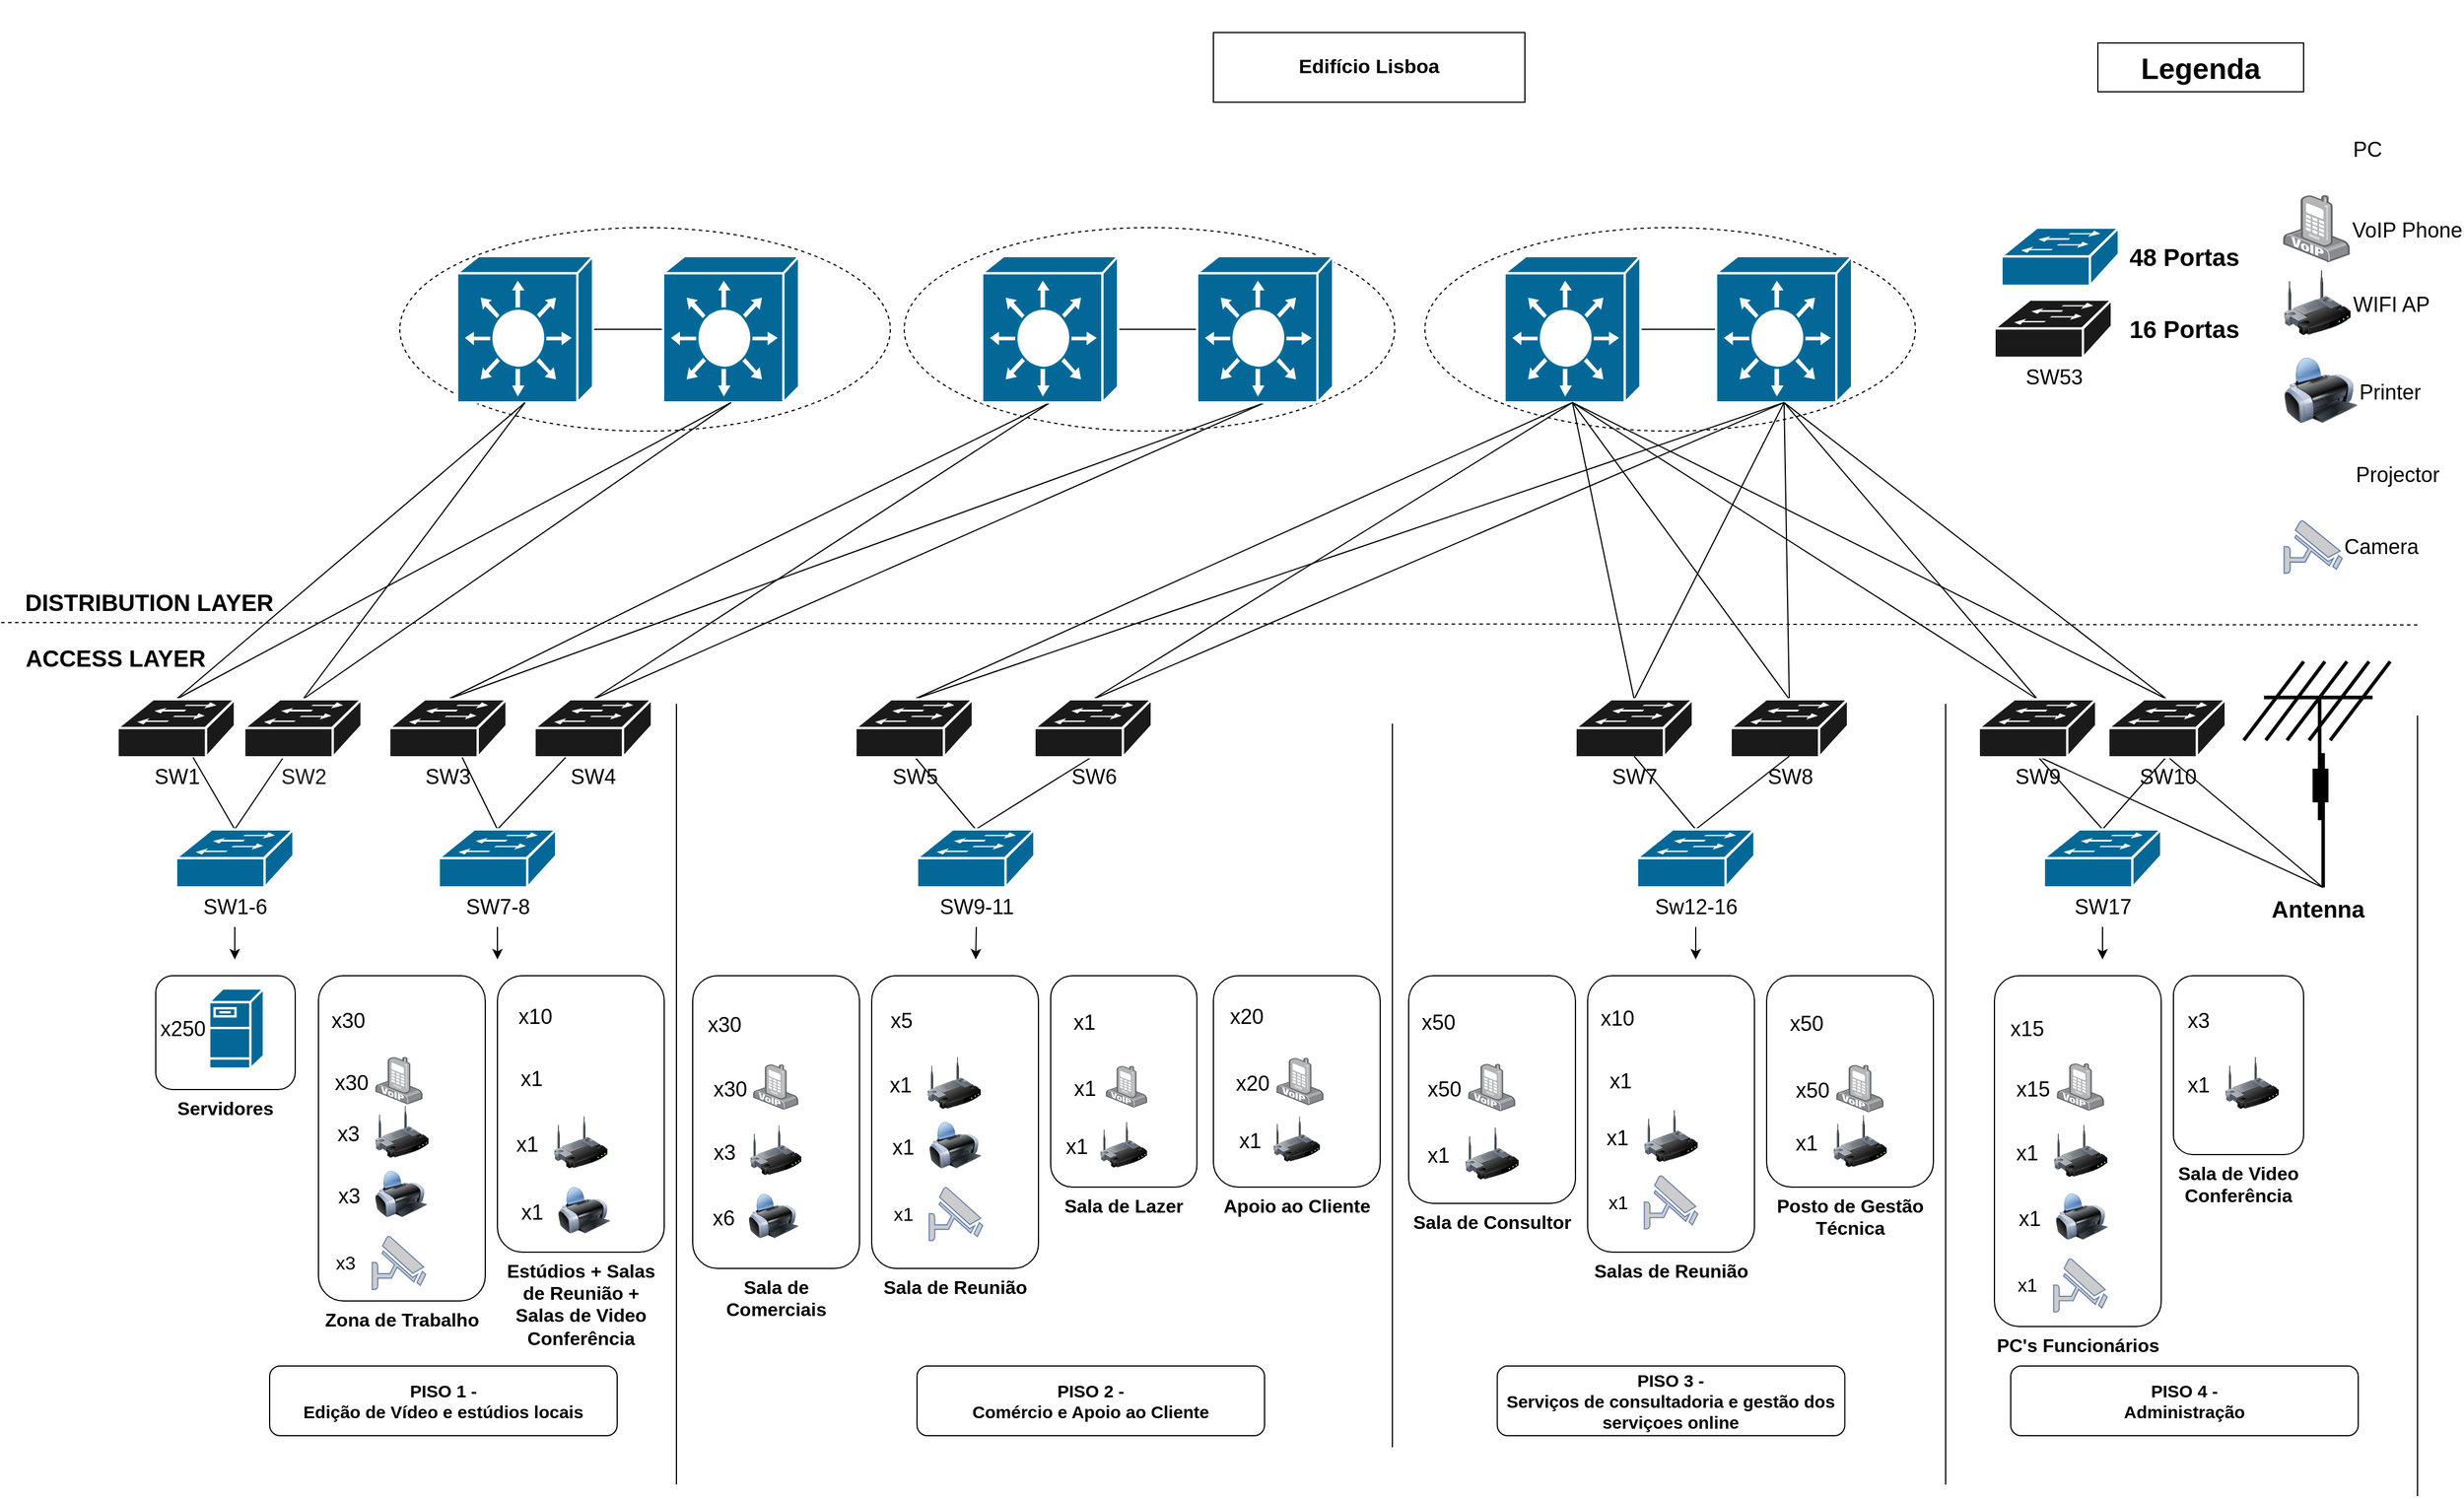 <mxfile version="14.6.11" type="google"><diagram id="-Km4XHYM-ftzpGfABw-P" name="Page-1"><mxGraphModel dx="1970" dy="1335" grid="1" gridSize="14" guides="1" tooltips="1" connect="1" arrows="1" fold="1" page="0" pageScale="1" pageWidth="2000" pageHeight="1700" background="#ffffff" math="0" shadow="0"><root><mxCell id="0"/><mxCell id="1" parent="0"/><mxCell id="YAPGvJP3IORSDn-V-krd-121" value="" style="group" parent="1" vertex="1" connectable="0"><mxGeometry x="1932" y="210" width="422" height="175.13" as="geometry"/></mxCell><mxCell id="YAPGvJP3IORSDn-V-krd-115" value="" style="ellipse;whiteSpace=wrap;html=1;fontSize=18;align=right;fillColor=none;dashed=1;" parent="YAPGvJP3IORSDn-V-krd-121" vertex="1"><mxGeometry width="422" height="175.13" as="geometry"/></mxCell><mxCell id="ACqwC-1-vXM0WIuOxel0-1" style="edgeStyle=orthogonalEdgeStyle;rounded=0;orthogonalLoop=1;jettySize=auto;html=1;entryX=0;entryY=0.5;entryDx=0;entryDy=0;entryPerimeter=0;endArrow=none;endFill=0;" parent="YAPGvJP3IORSDn-V-krd-121" source="YAPGvJP3IORSDn-V-krd-70" target="YAPGvJP3IORSDn-V-krd-71" edge="1"><mxGeometry relative="1" as="geometry"/></mxCell><mxCell id="YAPGvJP3IORSDn-V-krd-70" value="" style="shape=mxgraph.cisco.switches.layer_3_switch;html=1;pointerEvents=1;dashed=0;fillColor=#036897;strokeColor=#ffffff;strokeWidth=2;verticalLabelPosition=bottom;verticalAlign=top;align=center;outlineConnect=0;fontSize=18;" parent="YAPGvJP3IORSDn-V-krd-121" vertex="1"><mxGeometry x="68.42" y="24.56" width="117" height="126" as="geometry"/></mxCell><mxCell id="YAPGvJP3IORSDn-V-krd-71" value="" style="shape=mxgraph.cisco.switches.layer_3_switch;html=1;pointerEvents=1;dashed=0;fillColor=#036897;strokeColor=#ffffff;strokeWidth=2;verticalLabelPosition=bottom;verticalAlign=top;align=center;outlineConnect=0;fontSize=18;" parent="YAPGvJP3IORSDn-V-krd-121" vertex="1"><mxGeometry x="250.5" y="24.56" width="117" height="126" as="geometry"/></mxCell><mxCell id="YAPGvJP3IORSDn-V-krd-120" value="" style="group" parent="1" vertex="1" connectable="0"><mxGeometry x="1036" y="210" width="422" height="175.13" as="geometry"/></mxCell><mxCell id="YAPGvJP3IORSDn-V-krd-113" value="" style="ellipse;whiteSpace=wrap;html=1;fontSize=18;align=right;fillColor=none;dashed=1;" parent="YAPGvJP3IORSDn-V-krd-120" vertex="1"><mxGeometry x="14" width="422" height="175.13" as="geometry"/></mxCell><mxCell id="ACqwC-1-vXM0WIuOxel0-3" style="edgeStyle=orthogonalEdgeStyle;rounded=0;orthogonalLoop=1;jettySize=auto;html=1;entryX=0;entryY=0.5;entryDx=0;entryDy=0;entryPerimeter=0;endArrow=none;endFill=0;" parent="YAPGvJP3IORSDn-V-krd-120" source="YAPGvJP3IORSDn-V-krd-64" target="YAPGvJP3IORSDn-V-krd-72" edge="1"><mxGeometry relative="1" as="geometry"/></mxCell><mxCell id="YAPGvJP3IORSDn-V-krd-64" value="" style="shape=mxgraph.cisco.switches.layer_3_switch;html=1;pointerEvents=1;dashed=0;fillColor=#036897;strokeColor=#ffffff;strokeWidth=2;verticalLabelPosition=bottom;verticalAlign=top;align=center;outlineConnect=0;fontSize=18;" parent="YAPGvJP3IORSDn-V-krd-120" vertex="1"><mxGeometry x="63.25" y="24.56" width="117" height="126" as="geometry"/></mxCell><mxCell id="YAPGvJP3IORSDn-V-krd-72" value="" style="shape=mxgraph.cisco.switches.layer_3_switch;html=1;pointerEvents=1;dashed=0;fillColor=#036897;strokeColor=#ffffff;strokeWidth=2;verticalLabelPosition=bottom;verticalAlign=top;align=center;outlineConnect=0;fontSize=18;" parent="YAPGvJP3IORSDn-V-krd-120" vertex="1"><mxGeometry x="240.5" y="24.56" width="117" height="126" as="geometry"/></mxCell><mxCell id="S1fncP9_cvxyKEixwU3S-4" value="&lt;div&gt;Edifício Lisboa&lt;br&gt;&lt;/div&gt;" style="rounded=0;whiteSpace=wrap;html=1;fontStyle=1;fontSize=17;" parent="1" vertex="1"><mxGeometry x="1750" y="42" width="268" height="60" as="geometry"/></mxCell><mxCell id="-TxobsJIyKnpDctUJ53p-2" value="" style="endArrow=none;html=1;" parent="1" edge="1"><mxGeometry width="50" height="50" relative="1" as="geometry"><mxPoint x="1904" y="1260" as="sourcePoint"/><mxPoint x="1904" y="637" as="targetPoint"/></mxGeometry></mxCell><mxCell id="-TxobsJIyKnpDctUJ53p-4" value="" style="endArrow=none;html=1;" parent="1" edge="1"><mxGeometry width="50" height="50" relative="1" as="geometry"><mxPoint x="2380" y="1292" as="sourcePoint"/><mxPoint x="2380" y="620" as="targetPoint"/></mxGeometry></mxCell><mxCell id="-TxobsJIyKnpDctUJ53p-6" value="" style="endArrow=none;html=1;" parent="1" edge="1"><mxGeometry width="50" height="50" relative="1" as="geometry"><mxPoint x="2786" y="1302" as="sourcePoint"/><mxPoint x="2786" y="630" as="targetPoint"/></mxGeometry></mxCell><mxCell id="YAPGvJP3IORSDn-V-krd-98" style="edgeStyle=none;rounded=0;orthogonalLoop=1;jettySize=auto;html=1;exitX=0.5;exitY=0;exitDx=0;exitDy=0;exitPerimeter=0;entryX=0.5;entryY=1;entryDx=0;entryDy=0;entryPerimeter=0;fontSize=18;startArrow=none;startFill=0;endArrow=none;endFill=0;strokeColor=#000000;" parent="1" source="YAPGvJP3IORSDn-V-krd-1" target="YAPGvJP3IORSDn-V-krd-64" edge="1"><mxGeometry relative="1" as="geometry"/></mxCell><mxCell id="YAPGvJP3IORSDn-V-krd-99" style="edgeStyle=none;rounded=0;orthogonalLoop=1;jettySize=auto;html=1;exitX=0.5;exitY=0;exitDx=0;exitDy=0;exitPerimeter=0;entryX=0.5;entryY=1;entryDx=0;entryDy=0;entryPerimeter=0;fontSize=18;startArrow=none;startFill=0;endArrow=none;endFill=0;strokeColor=#000000;" parent="1" source="YAPGvJP3IORSDn-V-krd-1" target="YAPGvJP3IORSDn-V-krd-72" edge="1"><mxGeometry relative="1" as="geometry"/></mxCell><mxCell id="YAPGvJP3IORSDn-V-krd-89" style="edgeStyle=none;rounded=0;orthogonalLoop=1;jettySize=auto;html=1;exitX=0.5;exitY=0;exitDx=0;exitDy=0;exitPerimeter=0;entryX=0.5;entryY=1;entryDx=0;entryDy=0;entryPerimeter=0;fontSize=18;startArrow=none;startFill=0;endArrow=none;endFill=0;strokeColor=#000000;" parent="1" source="YAPGvJP3IORSDn-V-krd-2" target="YAPGvJP3IORSDn-V-krd-68" edge="1"><mxGeometry relative="1" as="geometry"/></mxCell><mxCell id="YAPGvJP3IORSDn-V-krd-92" style="edgeStyle=none;rounded=0;orthogonalLoop=1;jettySize=auto;html=1;exitX=0.5;exitY=0;exitDx=0;exitDy=0;exitPerimeter=0;entryX=0.5;entryY=1;entryDx=0;entryDy=0;entryPerimeter=0;fontSize=18;startArrow=none;startFill=0;endArrow=none;endFill=0;strokeColor=#000000;" parent="1" source="YAPGvJP3IORSDn-V-krd-2" target="YAPGvJP3IORSDn-V-krd-69" edge="1"><mxGeometry relative="1" as="geometry"/></mxCell><mxCell id="YAPGvJP3IORSDn-V-krd-91" style="edgeStyle=none;rounded=0;orthogonalLoop=1;jettySize=auto;html=1;exitX=0.5;exitY=0;exitDx=0;exitDy=0;exitPerimeter=0;entryX=0.5;entryY=1;entryDx=0;entryDy=0;entryPerimeter=0;fontSize=18;startArrow=none;startFill=0;endArrow=none;endFill=0;strokeColor=#000000;" parent="1" source="YAPGvJP3IORSDn-V-krd-5" target="YAPGvJP3IORSDn-V-krd-68" edge="1"><mxGeometry relative="1" as="geometry"/></mxCell><mxCell id="YAPGvJP3IORSDn-V-krd-93" style="edgeStyle=none;rounded=0;orthogonalLoop=1;jettySize=auto;html=1;exitX=0.5;exitY=0;exitDx=0;exitDy=0;exitPerimeter=0;entryX=0.5;entryY=1;entryDx=0;entryDy=0;entryPerimeter=0;fontSize=18;startArrow=none;startFill=0;endArrow=none;endFill=0;strokeColor=#000000;" parent="1" source="YAPGvJP3IORSDn-V-krd-5" target="YAPGvJP3IORSDn-V-krd-69" edge="1"><mxGeometry relative="1" as="geometry"/></mxCell><mxCell id="YAPGvJP3IORSDn-V-krd-104" style="edgeStyle=none;rounded=0;orthogonalLoop=1;jettySize=auto;html=1;exitX=0.5;exitY=0;exitDx=0;exitDy=0;exitPerimeter=0;entryX=0.5;entryY=1;entryDx=0;entryDy=0;entryPerimeter=0;fontSize=18;startArrow=none;startFill=0;endArrow=none;endFill=0;strokeColor=#000000;" parent="1" source="YAPGvJP3IORSDn-V-krd-33" target="YAPGvJP3IORSDn-V-krd-70" edge="1"><mxGeometry relative="1" as="geometry"/></mxCell><mxCell id="YAPGvJP3IORSDn-V-krd-106" style="edgeStyle=none;rounded=0;orthogonalLoop=1;jettySize=auto;html=1;exitX=0.5;exitY=0;exitDx=0;exitDy=0;exitPerimeter=0;entryX=0.5;entryY=1;entryDx=0;entryDy=0;entryPerimeter=0;fontSize=18;startArrow=none;startFill=0;endArrow=none;endFill=0;strokeColor=#000000;" parent="1" source="YAPGvJP3IORSDn-V-krd-33" target="YAPGvJP3IORSDn-V-krd-71" edge="1"><mxGeometry relative="1" as="geometry"/></mxCell><mxCell id="YAPGvJP3IORSDn-V-krd-105" style="edgeStyle=none;rounded=0;orthogonalLoop=1;jettySize=auto;html=1;exitX=0.5;exitY=0;exitDx=0;exitDy=0;exitPerimeter=0;entryX=0.5;entryY=1;entryDx=0;entryDy=0;entryPerimeter=0;fontSize=18;startArrow=none;startFill=0;endArrow=none;endFill=0;strokeColor=#000000;" parent="1" source="YAPGvJP3IORSDn-V-krd-34" target="YAPGvJP3IORSDn-V-krd-70" edge="1"><mxGeometry relative="1" as="geometry"/></mxCell><mxCell id="YAPGvJP3IORSDn-V-krd-107" style="edgeStyle=none;rounded=0;orthogonalLoop=1;jettySize=auto;html=1;exitX=0.5;exitY=0;exitDx=0;exitDy=0;exitPerimeter=0;entryX=0.5;entryY=1;entryDx=0;entryDy=0;entryPerimeter=0;fontSize=18;startArrow=none;startFill=0;endArrow=none;endFill=0;strokeColor=#000000;" parent="1" source="YAPGvJP3IORSDn-V-krd-34" target="YAPGvJP3IORSDn-V-krd-71" edge="1"><mxGeometry relative="1" as="geometry"/></mxCell><mxCell id="YAPGvJP3IORSDn-V-krd-108" style="edgeStyle=none;rounded=0;orthogonalLoop=1;jettySize=auto;html=1;exitX=0.5;exitY=0;exitDx=0;exitDy=0;exitPerimeter=0;entryX=0.5;entryY=1;entryDx=0;entryDy=0;entryPerimeter=0;fontSize=18;startArrow=none;startFill=0;endArrow=none;endFill=0;strokeColor=#000000;" parent="1" source="YAPGvJP3IORSDn-V-krd-35" target="YAPGvJP3IORSDn-V-krd-70" edge="1"><mxGeometry relative="1" as="geometry"/></mxCell><mxCell id="YAPGvJP3IORSDn-V-krd-109" style="edgeStyle=none;rounded=0;orthogonalLoop=1;jettySize=auto;html=1;exitX=0.5;exitY=0;exitDx=0;exitDy=0;exitPerimeter=0;entryX=0.5;entryY=1;entryDx=0;entryDy=0;entryPerimeter=0;fontSize=18;startArrow=none;startFill=0;endArrow=none;endFill=0;strokeColor=#000000;" parent="1" source="YAPGvJP3IORSDn-V-krd-35" target="YAPGvJP3IORSDn-V-krd-71" edge="1"><mxGeometry relative="1" as="geometry"/></mxCell><mxCell id="YAPGvJP3IORSDn-V-krd-110" style="edgeStyle=none;rounded=0;orthogonalLoop=1;jettySize=auto;html=1;exitX=0.5;exitY=0;exitDx=0;exitDy=0;exitPerimeter=0;entryX=0.5;entryY=1;entryDx=0;entryDy=0;entryPerimeter=0;fontSize=18;startArrow=none;startFill=0;endArrow=none;endFill=0;strokeColor=#000000;" parent="1" source="YAPGvJP3IORSDn-V-krd-43" target="YAPGvJP3IORSDn-V-krd-71" edge="1"><mxGeometry relative="1" as="geometry"/></mxCell><mxCell id="YAPGvJP3IORSDn-V-krd-111" style="edgeStyle=none;rounded=0;orthogonalLoop=1;jettySize=auto;html=1;exitX=0.5;exitY=0;exitDx=0;exitDy=0;exitPerimeter=0;entryX=0.5;entryY=1;entryDx=0;entryDy=0;entryPerimeter=0;fontSize=18;startArrow=none;startFill=0;endArrow=none;endFill=0;strokeColor=#000000;" parent="1" source="YAPGvJP3IORSDn-V-krd-43" target="YAPGvJP3IORSDn-V-krd-70" edge="1"><mxGeometry relative="1" as="geometry"/></mxCell><mxCell id="YAPGvJP3IORSDn-V-krd-102" style="edgeStyle=none;rounded=0;orthogonalLoop=1;jettySize=auto;html=1;exitX=0.5;exitY=0;exitDx=0;exitDy=0;exitPerimeter=0;entryX=0.5;entryY=1;entryDx=0;entryDy=0;entryPerimeter=0;fontSize=18;startArrow=none;startFill=0;endArrow=none;endFill=0;strokeColor=#000000;" parent="1" source="YAPGvJP3IORSDn-V-krd-55" target="YAPGvJP3IORSDn-V-krd-72" edge="1"><mxGeometry relative="1" as="geometry"/></mxCell><mxCell id="YAPGvJP3IORSDn-V-krd-103" style="edgeStyle=none;rounded=0;orthogonalLoop=1;jettySize=auto;html=1;exitX=0.5;exitY=0;exitDx=0;exitDy=0;exitPerimeter=0;entryX=0.5;entryY=1;entryDx=0;entryDy=0;entryPerimeter=0;fontSize=18;startArrow=none;startFill=0;endArrow=none;endFill=0;strokeColor=#000000;" parent="1" source="YAPGvJP3IORSDn-V-krd-55" target="YAPGvJP3IORSDn-V-krd-64" edge="1"><mxGeometry relative="1" as="geometry"/></mxCell><mxCell id="lVAonkPrZOKtE8PaFcsF-4" value="" style="group" parent="1" vertex="1" connectable="0"><mxGeometry x="2646" y="14" width="107" height="521.43" as="geometry"/></mxCell><mxCell id="7zlcX1LTfsjmMbrSqfp_-33" value="VoIP Phone" style="shape=image;imageAspect=0;aspect=fixed;verticalLabelPosition=middle;verticalAlign=middle;fontSize=18;align=left;image=img/lib/allied_telesis/computer_and_terminals/VOIP_IP_phone.svg;labelPosition=right;" parent="lVAonkPrZOKtE8PaFcsF-4" vertex="1"><mxGeometry x="24.38" y="168" width="57.47" height="57.47" as="geometry"/></mxCell><mxCell id="7zlcX1LTfsjmMbrSqfp_-34" value="PC" style="shape=image;imageAspect=0;aspect=fixed;verticalLabelPosition=middle;verticalAlign=middle;fontSize=18;align=left;image=https://cdn4.iconfinder.com/data/icons/gnome-desktop-icons-png/PNG/64/Gnome-Computer-64.png;labelPosition=right;" parent="lVAonkPrZOKtE8PaFcsF-4" vertex="1"><mxGeometry x="24.38" y="98" width="58.25" height="58.25" as="geometry"/></mxCell><mxCell id="7zlcX1LTfsjmMbrSqfp_-35" value="WIFI AP" style="shape=image;imageAspect=0;aspect=fixed;verticalLabelPosition=middle;verticalAlign=middle;fontSize=18;align=left;image=img/lib/clip_art/networking/Wireless_Router_128x128.png;labelPosition=right;" parent="lVAonkPrZOKtE8PaFcsF-4" vertex="1"><mxGeometry x="25.23" y="232.72" width="57.4" height="56" as="geometry"/></mxCell><mxCell id="7zlcX1LTfsjmMbrSqfp_-36" value="Printer" style="shape=image;imageAspect=0;aspect=fixed;verticalLabelPosition=middle;verticalAlign=middle;fontSize=18;align=left;image=img/lib/clip_art/computers/Printer_128x128.png;labelPosition=right;" parent="lVAonkPrZOKtE8PaFcsF-4" vertex="1"><mxGeometry x="25.23" y="308" width="62.72" height="56" as="geometry"/></mxCell><mxCell id="7zlcX1LTfsjmMbrSqfp_-37" value="Camera" style="verticalAlign=middle;verticalLabelPosition=middle;labelPosition=right;align=left;html=1;outlineConnect=0;fillColor=#CCCCCC;strokeColor=#6881B3;gradientColor=none;gradientDirection=north;strokeWidth=2;shape=mxgraph.networks.security_camera;fontSize=18;" parent="lVAonkPrZOKtE8PaFcsF-4" vertex="1"><mxGeometry x="25.23" y="448" width="50" height="45.43" as="geometry"/></mxCell><mxCell id="7zlcX1LTfsjmMbrSqfp_-50" value="Projector" style="shape=image;html=1;verticalAlign=middle;verticalLabelPosition=middle;labelBackgroundColor=#ffffff;imageAspect=0;aspect=fixed;image=https://cdn3.iconfinder.com/data/icons/wpzoom-developer-icon-set/500/40-128.png;labelPosition=right;align=left;fontSize=18;" parent="lVAonkPrZOKtE8PaFcsF-4" vertex="1"><mxGeometry x="22.68" y="378" width="62.51" height="62.51" as="geometry"/></mxCell><mxCell id="SVevi8Ww8s-hjbZDYLlj-2" value="" style="endArrow=none;html=1;" parent="1" edge="1"><mxGeometry width="50" height="50" relative="1" as="geometry"><mxPoint x="1288" y="1292" as="sourcePoint"/><mxPoint x="1288" y="620" as="targetPoint"/></mxGeometry></mxCell><mxCell id="SVevi8Ww8s-hjbZDYLlj-26" value="" style="group" parent="1" vertex="1" connectable="0"><mxGeometry x="1484" y="210" width="422" height="175.13" as="geometry"/></mxCell><mxCell id="YAPGvJP3IORSDn-V-krd-114" value="" style="ellipse;whiteSpace=wrap;html=1;fontSize=18;align=right;fillColor=none;dashed=1;" parent="SVevi8Ww8s-hjbZDYLlj-26" vertex="1"><mxGeometry y="-0.01" width="422" height="175.13" as="geometry"/></mxCell><mxCell id="ACqwC-1-vXM0WIuOxel0-2" style="edgeStyle=orthogonalEdgeStyle;rounded=0;orthogonalLoop=1;jettySize=auto;html=1;endArrow=none;endFill=0;" parent="SVevi8Ww8s-hjbZDYLlj-26" source="YAPGvJP3IORSDn-V-krd-68" target="YAPGvJP3IORSDn-V-krd-69" edge="1"><mxGeometry relative="1" as="geometry"/></mxCell><mxCell id="YAPGvJP3IORSDn-V-krd-68" value="" style="shape=mxgraph.cisco.switches.layer_3_switch;html=1;pointerEvents=1;dashed=0;fillColor=#036897;strokeColor=#ffffff;strokeWidth=2;verticalLabelPosition=bottom;verticalAlign=top;align=center;outlineConnect=0;fontSize=18;" parent="SVevi8Ww8s-hjbZDYLlj-26" vertex="1"><mxGeometry x="67" y="24.56" width="117" height="126" as="geometry"/></mxCell><mxCell id="YAPGvJP3IORSDn-V-krd-69" value="" style="shape=mxgraph.cisco.switches.layer_3_switch;html=1;pointerEvents=1;dashed=0;fillColor=#036897;strokeColor=#ffffff;strokeWidth=2;verticalLabelPosition=bottom;verticalAlign=top;align=center;outlineConnect=0;fontSize=18;" parent="SVevi8Ww8s-hjbZDYLlj-26" vertex="1"><mxGeometry x="252" y="24.56" width="117" height="126" as="geometry"/></mxCell><mxCell id="SVevi8Ww8s-hjbZDYLlj-33" style="edgeStyle=none;rounded=0;orthogonalLoop=1;jettySize=auto;html=1;exitX=0.54;exitY=1;exitDx=0;exitDy=0;exitPerimeter=0;entryX=0.5;entryY=0.98;entryDx=0;entryDy=0;entryPerimeter=0;fontSize=20;endArrow=none;endFill=0;" parent="1" source="SVevi8Ww8s-hjbZDYLlj-27" target="YAPGvJP3IORSDn-V-krd-35" edge="1"><mxGeometry relative="1" as="geometry"/></mxCell><mxCell id="SVevi8Ww8s-hjbZDYLlj-37" style="edgeStyle=none;rounded=0;orthogonalLoop=1;jettySize=auto;html=1;exitX=0.54;exitY=1;exitDx=0;exitDy=0;exitPerimeter=0;entryX=0.5;entryY=0.98;entryDx=0;entryDy=0;entryPerimeter=0;fontSize=20;endArrow=none;endFill=0;" parent="1" source="SVevi8Ww8s-hjbZDYLlj-27" target="YAPGvJP3IORSDn-V-krd-43" edge="1"><mxGeometry relative="1" as="geometry"/></mxCell><mxCell id="SVevi8Ww8s-hjbZDYLlj-27" value="Antenna" style="shape=mxgraph.cisco.wireless.antenna;html=1;pointerEvents=1;dashed=0;fillColor=#036897;strokeColor=#ffffff;strokeWidth=2;verticalLabelPosition=bottom;verticalAlign=top;align=center;outlineConnect=0;fontSize=20;fontStyle=1" parent="1" vertex="1"><mxGeometry x="2636.5" y="583.5" width="126" height="194.5" as="geometry"/></mxCell><mxCell id="SVevi8Ww8s-hjbZDYLlj-28" value="" style="group" parent="1" vertex="1" connectable="0"><mxGeometry x="714" y="518" width="2072" height="76" as="geometry"/></mxCell><mxCell id="S1fncP9_cvxyKEixwU3S-52" value="" style="endArrow=none;dashed=1;html=1;fontSize=19;exitX=-0.036;exitY=1.143;exitDx=0;exitDy=0;exitPerimeter=0;" parent="SVevi8Ww8s-hjbZDYLlj-28" source="YAPGvJP3IORSDn-V-krd-32" edge="1"><mxGeometry width="50" height="50" relative="1" as="geometry"><mxPoint x="26.096" y="30" as="sourcePoint"/><mxPoint x="2072" y="34" as="targetPoint"/></mxGeometry></mxCell><mxCell id="S1fncP9_cvxyKEixwU3S-53" value="ACCESS LAYER" style="text;html=1;align=center;verticalAlign=middle;resizable=0;points=[];autosize=1;fontSize=20;fontStyle=1" parent="SVevi8Ww8s-hjbZDYLlj-28" vertex="1"><mxGeometry y="48" width="182" height="28" as="geometry"/></mxCell><mxCell id="YAPGvJP3IORSDn-V-krd-32" value="DISTRIBUTION LAYER" style="text;html=1;align=center;verticalAlign=middle;resizable=0;points=[];autosize=1;fontSize=20;fontStyle=1" parent="SVevi8Ww8s-hjbZDYLlj-28" vertex="1"><mxGeometry x="1.491" width="238" height="28" as="geometry"/></mxCell><mxCell id="F4AGKq4kyhj-leZ8rDSt-1" style="rounded=0;orthogonalLoop=1;jettySize=auto;html=1;exitX=0.5;exitY=0;exitDx=0;exitDy=0;exitPerimeter=0;entryX=0.5;entryY=1;entryDx=0;entryDy=0;entryPerimeter=0;endArrow=none;endFill=0;" parent="1" source="YAPGvJP3IORSDn-V-krd-17" target="YAPGvJP3IORSDn-V-krd-71" edge="1"><mxGeometry relative="1" as="geometry"/></mxCell><mxCell id="F4AGKq4kyhj-leZ8rDSt-2" style="edgeStyle=none;rounded=0;orthogonalLoop=1;jettySize=auto;html=1;exitX=0.5;exitY=0;exitDx=0;exitDy=0;exitPerimeter=0;entryX=0.5;entryY=1;entryDx=0;entryDy=0;entryPerimeter=0;endArrow=none;endFill=0;" parent="1" source="YAPGvJP3IORSDn-V-krd-17" target="YAPGvJP3IORSDn-V-krd-70" edge="1"><mxGeometry relative="1" as="geometry"/></mxCell><mxCell id="F4AGKq4kyhj-leZ8rDSt-3" style="edgeStyle=none;rounded=0;orthogonalLoop=1;jettySize=auto;html=1;exitX=0.5;exitY=0;exitDx=0;exitDy=0;exitPerimeter=0;entryX=0.5;entryY=1;entryDx=0;entryDy=0;entryPerimeter=0;endArrow=none;endFill=0;" parent="1" source="YAPGvJP3IORSDn-V-krd-16" target="YAPGvJP3IORSDn-V-krd-71" edge="1"><mxGeometry relative="1" as="geometry"/></mxCell><mxCell id="F4AGKq4kyhj-leZ8rDSt-4" style="edgeStyle=none;rounded=0;orthogonalLoop=1;jettySize=auto;html=1;exitX=0.5;exitY=0;exitDx=0;exitDy=0;exitPerimeter=0;entryX=0.5;entryY=1;entryDx=0;entryDy=0;entryPerimeter=0;endArrow=none;endFill=0;" parent="1" source="YAPGvJP3IORSDn-V-krd-16" target="YAPGvJP3IORSDn-V-krd-70" edge="1"><mxGeometry relative="1" as="geometry"/></mxCell><mxCell id="-TxobsJIyKnpDctUJ53p-3" value="&lt;div style=&quot;font-size: 15px&quot;&gt;&lt;b&gt;&lt;font style=&quot;font-size: 15px&quot;&gt;PISO 2 -&lt;/font&gt;&lt;/b&gt;&lt;/div&gt;&lt;div style=&quot;font-size: 15px&quot;&gt;&lt;b&gt;&lt;font style=&quot;font-size: 15px&quot;&gt;Comércio e Apoio ao Cliente&lt;br&gt;&lt;/font&gt;&lt;/b&gt;&lt;/div&gt;" style="rounded=1;whiteSpace=wrap;html=1;" parent="1" vertex="1"><mxGeometry x="1495" y="1190" width="299" height="60" as="geometry"/></mxCell><mxCell id="rky5XDhyznVq7nAIdKAL-30" style="edgeStyle=none;rounded=0;orthogonalLoop=1;jettySize=auto;html=1;entryX=0.5;entryY=0.98;entryDx=0;entryDy=0;entryPerimeter=0;fontSize=21;endArrow=none;endFill=0;exitX=0.5;exitY=0;exitDx=0;exitDy=0;exitPerimeter=0;" parent="1" source="7zlcX1LTfsjmMbrSqfp_-66" target="YAPGvJP3IORSDn-V-krd-16" edge="1"><mxGeometry relative="1" as="geometry"/></mxCell><mxCell id="rky5XDhyznVq7nAIdKAL-31" style="edgeStyle=none;rounded=0;orthogonalLoop=1;jettySize=auto;html=1;exitX=0.5;exitY=0;exitDx=0;exitDy=0;exitPerimeter=0;entryX=0.5;entryY=0.98;entryDx=0;entryDy=0;entryPerimeter=0;fontSize=21;endArrow=none;endFill=0;" parent="1" source="7zlcX1LTfsjmMbrSqfp_-66" target="YAPGvJP3IORSDn-V-krd-17" edge="1"><mxGeometry relative="1" as="geometry"/></mxCell><mxCell id="rky5XDhyznVq7nAIdKAL-64" style="edgeStyle=none;rounded=0;orthogonalLoop=1;jettySize=auto;html=1;fontSize=16;fontColor=#000000;endArrow=classic;endFill=1;" parent="1" edge="1"><mxGeometry relative="1" as="geometry"><mxPoint x="1545.5" y="840" as="targetPoint"/><mxPoint x="1546" y="812" as="sourcePoint"/></mxGeometry></mxCell><mxCell id="7zlcX1LTfsjmMbrSqfp_-66" value="SW9-11" style="shape=mxgraph.cisco.switches.workgroup_switch;html=1;pointerEvents=1;dashed=0;fillColor=#036897;strokeColor=#ffffff;strokeWidth=2;verticalLabelPosition=bottom;verticalAlign=top;align=center;outlineConnect=0;fontSize=18;" parent="1" vertex="1"><mxGeometry x="1495" y="728" width="101" height="50" as="geometry"/></mxCell><mxCell id="YAPGvJP3IORSDn-V-krd-16" value="SW5" style="shape=mxgraph.cisco.switches.workgroup_switch;html=1;pointerEvents=1;dashed=0;strokeColor=#ffffff;strokeWidth=2;verticalLabelPosition=bottom;verticalAlign=top;align=center;outlineConnect=0;fontSize=18;fillColor=#1A1A1A;" parent="1" vertex="1"><mxGeometry x="1442" y="616" width="101" height="50" as="geometry"/></mxCell><mxCell id="YAPGvJP3IORSDn-V-krd-17" value="SW6" style="shape=mxgraph.cisco.switches.workgroup_switch;html=1;pointerEvents=1;dashed=0;strokeColor=#ffffff;strokeWidth=2;verticalLabelPosition=bottom;verticalAlign=top;align=center;outlineConnect=0;fontSize=18;fillColor=#1A1A1A;" parent="1" vertex="1"><mxGeometry x="1596" y="616" width="101" height="50" as="geometry"/></mxCell><mxCell id="rky5XDhyznVq7nAIdKAL-25" value="" style="group" parent="1" vertex="1" connectable="0"><mxGeometry x="1302" y="854" width="143.5" height="252" as="geometry"/></mxCell><mxCell id="7zlcX1LTfsjmMbrSqfp_-65" value="Sala de Comerciais" style="rounded=1;whiteSpace=wrap;html=1;labelPosition=center;verticalLabelPosition=bottom;align=center;verticalAlign=top;fontStyle=1;fontSize=16;" parent="rky5XDhyznVq7nAIdKAL-25" vertex="1"><mxGeometry width="143.5" height="252" as="geometry"/></mxCell><mxCell id="7zlcX1LTfsjmMbrSqfp_-140" value="x30" style="shape=image;imageAspect=0;aspect=fixed;verticalLabelPosition=middle;verticalAlign=middle;fontSize=18;align=center;image=https://cdn4.iconfinder.com/data/icons/gnome-desktop-icons-png/PNG/64/Gnome-Computer-64.png;labelPosition=left;" parent="rky5XDhyznVq7nAIdKAL-25" vertex="1"><mxGeometry x="49.5" y="18.637" width="44.076" height="44.076" as="geometry"/></mxCell><mxCell id="7zlcX1LTfsjmMbrSqfp_-141" value="x30" style="shape=image;imageAspect=0;aspect=fixed;verticalLabelPosition=middle;verticalAlign=middle;fontSize=18;align=center;image=img/lib/allied_telesis/computer_and_terminals/VOIP_IP_phone.svg;labelPosition=left;" parent="rky5XDhyznVq7nAIdKAL-25" vertex="1"><mxGeometry x="51.92" y="76.28" width="38.969" height="38.969" as="geometry"/></mxCell><mxCell id="7zlcX1LTfsjmMbrSqfp_-142" value="x3" style="shape=image;imageAspect=0;aspect=fixed;verticalLabelPosition=middle;verticalAlign=middle;fontSize=18;align=center;image=img/lib/clip_art/networking/Wireless_Router_128x128.png;labelPosition=left;" parent="rky5XDhyznVq7nAIdKAL-25" vertex="1"><mxGeometry x="49.5" y="128.827" width="44.076" height="43.003" as="geometry"/></mxCell><mxCell id="7zlcX1LTfsjmMbrSqfp_-143" value="x6" style="shape=image;imageAspect=0;aspect=fixed;verticalLabelPosition=middle;verticalAlign=middle;fontSize=18;align=center;image=img/lib/clip_art/computers/Printer_128x128.png;labelPosition=left;" parent="rky5XDhyznVq7nAIdKAL-25" vertex="1"><mxGeometry x="48.09" y="187.802" width="42.639" height="38.068" as="geometry"/></mxCell><mxCell id="rky5XDhyznVq7nAIdKAL-26" value="" style="group" parent="1" vertex="1" connectable="0"><mxGeometry x="1456" y="854" width="143.5" height="280" as="geometry"/></mxCell><mxCell id="7zlcX1LTfsjmMbrSqfp_-145" value="Sala de Reunião" style="rounded=1;whiteSpace=wrap;html=1;fontSize=16;fontStyle=1;labelPosition=center;verticalLabelPosition=bottom;align=center;verticalAlign=top;" parent="rky5XDhyznVq7nAIdKAL-26" vertex="1"><mxGeometry width="143.5" height="252" as="geometry"/></mxCell><mxCell id="7zlcX1LTfsjmMbrSqfp_-149" value="x5" style="shape=image;imageAspect=0;aspect=fixed;verticalLabelPosition=middle;verticalAlign=middle;fontSize=18;align=center;image=https://cdn4.iconfinder.com/data/icons/gnome-desktop-icons-png/PNG/64/Gnome-Computer-64.png;labelPosition=left;" parent="rky5XDhyznVq7nAIdKAL-26" vertex="1"><mxGeometry x="48.75" y="14" width="46" height="46" as="geometry"/></mxCell><mxCell id="7zlcX1LTfsjmMbrSqfp_-151" value="x1" style="shape=image;imageAspect=0;aspect=fixed;verticalLabelPosition=middle;verticalAlign=middle;fontSize=18;align=center;image=img/lib/clip_art/networking/Wireless_Router_128x128.png;labelPosition=left;" parent="rky5XDhyznVq7nAIdKAL-26" vertex="1"><mxGeometry x="48" y="70.0" width="46" height="44.88" as="geometry"/></mxCell><mxCell id="7zlcX1LTfsjmMbrSqfp_-152" value="x1" style="shape=image;imageAspect=0;aspect=fixed;verticalLabelPosition=middle;verticalAlign=middle;fontSize=18;align=center;image=img/lib/clip_art/computers/Printer_128x128.png;labelPosition=left;" parent="rky5XDhyznVq7nAIdKAL-26" vertex="1"><mxGeometry x="49.5" y="126.0" width="44.5" height="39.73" as="geometry"/></mxCell><mxCell id="YAPGvJP3IORSDn-V-krd-116" value="x1" style="verticalAlign=middle;verticalLabelPosition=middle;labelPosition=left;align=center;html=1;outlineConnect=0;fillColor=#CCCCCC;strokeColor=#6881B3;gradientColor=none;gradientDirection=north;strokeWidth=2;shape=mxgraph.networks.security_camera;fontSize=16;fontStyle=0" parent="rky5XDhyznVq7nAIdKAL-26" vertex="1"><mxGeometry x="49.5" y="182" width="46" height="46" as="geometry"/></mxCell><mxCell id="-TxobsJIyKnpDctUJ53p-5" value="&lt;div style=&quot;font-size: 15px&quot;&gt;&lt;b&gt;&lt;font style=&quot;font-size: 15px&quot;&gt;PISO 3 -&lt;/font&gt;&lt;/b&gt;&lt;/div&gt;&lt;div style=&quot;font-size: 15px&quot;&gt;&lt;b&gt;&lt;font style=&quot;font-size: 15px&quot;&gt;Serviços de consultadoria e gestão dos serviçoes online&lt;br&gt;&lt;/font&gt;&lt;/b&gt;&lt;/div&gt;" style="rounded=1;whiteSpace=wrap;html=1;" parent="1" vertex="1"><mxGeometry x="1994.25" y="1190" width="299" height="60" as="geometry"/></mxCell><mxCell id="YAPGvJP3IORSDn-V-krd-33" value="SW7" style="shape=mxgraph.cisco.switches.workgroup_switch;html=1;pointerEvents=1;dashed=0;strokeColor=#ffffff;strokeWidth=2;verticalLabelPosition=bottom;verticalAlign=top;align=center;outlineConnect=0;fontSize=18;fillColor=#1A1A1A;" parent="1" vertex="1"><mxGeometry x="2061.5" y="616" width="101" height="50" as="geometry"/></mxCell><mxCell id="YAPGvJP3IORSDn-V-krd-34" value="SW8" style="shape=mxgraph.cisco.switches.workgroup_switch;html=1;pointerEvents=1;dashed=0;strokeColor=#ffffff;strokeWidth=2;verticalLabelPosition=bottom;verticalAlign=top;align=center;outlineConnect=0;fontSize=18;fillColor=#1A1A1A;" parent="1" vertex="1"><mxGeometry x="2195" y="616" width="101" height="50" as="geometry"/></mxCell><mxCell id="rky5XDhyznVq7nAIdKAL-33" style="edgeStyle=none;rounded=0;orthogonalLoop=1;jettySize=auto;html=1;exitX=0.5;exitY=0;exitDx=0;exitDy=0;exitPerimeter=0;entryX=0.5;entryY=0.98;entryDx=0;entryDy=0;entryPerimeter=0;fontSize=21;endArrow=none;endFill=0;" parent="1" source="rky5XDhyznVq7nAIdKAL-32" target="YAPGvJP3IORSDn-V-krd-33" edge="1"><mxGeometry relative="1" as="geometry"/></mxCell><mxCell id="rky5XDhyznVq7nAIdKAL-34" style="edgeStyle=none;rounded=0;orthogonalLoop=1;jettySize=auto;html=1;exitX=0.5;exitY=0;exitDx=0;exitDy=0;exitPerimeter=0;entryX=0.5;entryY=0.98;entryDx=0;entryDy=0;entryPerimeter=0;fontSize=21;endArrow=none;endFill=0;" parent="1" source="rky5XDhyznVq7nAIdKAL-32" target="YAPGvJP3IORSDn-V-krd-34" edge="1"><mxGeometry relative="1" as="geometry"/></mxCell><mxCell id="rky5XDhyznVq7nAIdKAL-72" style="edgeStyle=none;rounded=0;orthogonalLoop=1;jettySize=auto;html=1;fontSize=16;fontColor=#1A1A1A;endArrow=classic;endFill=1;" parent="1" edge="1"><mxGeometry relative="1" as="geometry"><mxPoint x="2165" y="840" as="targetPoint"/><mxPoint x="2165" y="812" as="sourcePoint"/></mxGeometry></mxCell><mxCell id="rky5XDhyznVq7nAIdKAL-32" value="Sw12-16" style="shape=mxgraph.cisco.switches.workgroup_switch;html=1;pointerEvents=1;dashed=0;fillColor=#036897;strokeColor=#ffffff;strokeWidth=2;verticalLabelPosition=bottom;verticalAlign=top;align=center;outlineConnect=0;fontSize=18;" parent="1" vertex="1"><mxGeometry x="2114.5" y="728" width="101" height="50" as="geometry"/></mxCell><mxCell id="rky5XDhyznVq7nAIdKAL-36" value="" style="group" parent="1" vertex="1" connectable="0"><mxGeometry x="1918" y="854" width="143.5" height="196" as="geometry"/></mxCell><mxCell id="7zlcX1LTfsjmMbrSqfp_-99" value="Sala de Consultor" style="rounded=1;whiteSpace=wrap;html=1;fontStyle=1;fontSize=16;labelPosition=center;verticalLabelPosition=bottom;align=center;verticalAlign=top;" parent="rky5XDhyznVq7nAIdKAL-36" vertex="1"><mxGeometry width="143.5" height="196" as="geometry"/></mxCell><mxCell id="7zlcX1LTfsjmMbrSqfp_-102" value="x50" style="shape=image;imageAspect=0;aspect=fixed;verticalLabelPosition=middle;verticalAlign=middle;fontSize=18;align=center;image=https://cdn4.iconfinder.com/data/icons/gnome-desktop-icons-png/PNG/64/Gnome-Computer-64.png;labelPosition=left;" parent="rky5XDhyznVq7nAIdKAL-36" vertex="1"><mxGeometry x="48.75" y="15.72" width="46" height="46" as="geometry"/></mxCell><mxCell id="7zlcX1LTfsjmMbrSqfp_-103" value="x50" style="shape=image;imageAspect=0;aspect=fixed;verticalLabelPosition=middle;verticalAlign=middle;fontSize=18;align=center;image=img/lib/allied_telesis/computer_and_terminals/VOIP_IP_phone.svg;labelPosition=left;" parent="rky5XDhyznVq7nAIdKAL-36" vertex="1"><mxGeometry x="51.17" y="75.88" width="40.67" height="40.67" as="geometry"/></mxCell><mxCell id="7zlcX1LTfsjmMbrSqfp_-104" value="x1" style="shape=image;imageAspect=0;aspect=fixed;verticalLabelPosition=middle;verticalAlign=middle;fontSize=18;align=center;image=img/lib/clip_art/networking/Wireless_Router_128x128.png;labelPosition=left;" parent="rky5XDhyznVq7nAIdKAL-36" vertex="1"><mxGeometry x="48.75" y="130.72" width="46" height="44.88" as="geometry"/></mxCell><mxCell id="rky5XDhyznVq7nAIdKAL-38" value="" style="group" parent="1" vertex="1" connectable="0"><mxGeometry x="2072" y="854" width="143.5" height="238" as="geometry"/></mxCell><mxCell id="7zlcX1LTfsjmMbrSqfp_-107" value="Salas de Reunião" style="rounded=1;whiteSpace=wrap;html=1;fontStyle=1;fontSize=16;labelPosition=center;verticalLabelPosition=bottom;align=center;verticalAlign=top;" parent="rky5XDhyznVq7nAIdKAL-38" vertex="1"><mxGeometry width="143.5" height="238" as="geometry"/></mxCell><mxCell id="7zlcX1LTfsjmMbrSqfp_-158" value="&lt;div style=&quot;font-size: 18px;&quot;&gt;x1&lt;/div&gt;" style="shape=image;html=1;verticalAlign=middle;verticalLabelPosition=middle;labelBackgroundColor=#ffffff;imageAspect=0;aspect=fixed;image=https://cdn3.iconfinder.com/data/icons/wpzoom-developer-icon-set/500/40-128.png;labelPosition=left;align=right;fontSize=18;" parent="rky5XDhyznVq7nAIdKAL-38" vertex="1"><mxGeometry x="39.19" y="57.94" width="65.12" height="65.12" as="geometry"/></mxCell><mxCell id="7zlcX1LTfsjmMbrSqfp_-159" value="x10" style="shape=image;imageAspect=0;aspect=fixed;verticalLabelPosition=middle;verticalAlign=middle;fontSize=18;align=center;image=https://cdn4.iconfinder.com/data/icons/gnome-desktop-icons-png/PNG/64/Gnome-Computer-64.png;labelPosition=left;" parent="rky5XDhyznVq7nAIdKAL-38" vertex="1"><mxGeometry x="48.75" y="12.05" width="46" height="46" as="geometry"/></mxCell><mxCell id="7zlcX1LTfsjmMbrSqfp_-161" value="x1" style="shape=image;imageAspect=0;aspect=fixed;verticalLabelPosition=middle;verticalAlign=middle;fontSize=18;align=center;image=img/lib/clip_art/networking/Wireless_Router_128x128.png;labelPosition=left;" parent="rky5XDhyznVq7nAIdKAL-38" vertex="1"><mxGeometry x="48.75" y="115.62" width="46" height="44.88" as="geometry"/></mxCell><mxCell id="YAPGvJP3IORSDn-V-krd-117" value="x1" style="verticalAlign=middle;verticalLabelPosition=middle;labelPosition=left;align=center;html=1;outlineConnect=0;fillColor=#CCCCCC;strokeColor=#6881B3;gradientColor=none;gradientDirection=north;strokeWidth=2;shape=mxgraph.networks.security_camera;fontSize=16;fontStyle=0" parent="rky5XDhyznVq7nAIdKAL-38" vertex="1"><mxGeometry x="48.75" y="171.93" width="46" height="46" as="geometry"/></mxCell><mxCell id="rky5XDhyznVq7nAIdKAL-39" value="" style="group" parent="1" vertex="1" connectable="0"><mxGeometry x="2226" y="854" width="143.5" height="182" as="geometry"/></mxCell><mxCell id="7zlcX1LTfsjmMbrSqfp_-115" value="Posto de Gestão Técnica" style="rounded=1;whiteSpace=wrap;html=1;fontStyle=1;fontSize=16;labelPosition=center;verticalLabelPosition=bottom;align=center;verticalAlign=top;" parent="rky5XDhyznVq7nAIdKAL-39" vertex="1"><mxGeometry width="143.5" height="182" as="geometry"/></mxCell><mxCell id="7zlcX1LTfsjmMbrSqfp_-118" value="x50" style="shape=image;imageAspect=0;aspect=fixed;verticalLabelPosition=middle;verticalAlign=middle;fontSize=18;align=center;image=https://cdn4.iconfinder.com/data/icons/gnome-desktop-icons-png/PNG/64/Gnome-Computer-64.png;labelPosition=left;" parent="rky5XDhyznVq7nAIdKAL-39" vertex="1"><mxGeometry x="57.5" y="16.55" width="46" height="46" as="geometry"/></mxCell><mxCell id="7zlcX1LTfsjmMbrSqfp_-119" value="x50" style="shape=image;imageAspect=0;aspect=fixed;verticalLabelPosition=middle;verticalAlign=middle;fontSize=18;align=center;image=img/lib/allied_telesis/computer_and_terminals/VOIP_IP_phone.svg;labelPosition=left;" parent="rky5XDhyznVq7nAIdKAL-39" vertex="1"><mxGeometry x="59.92" y="76.71" width="40.67" height="40.67" as="geometry"/></mxCell><mxCell id="7zlcX1LTfsjmMbrSqfp_-120" value="x1" style="shape=image;imageAspect=0;aspect=fixed;verticalLabelPosition=middle;verticalAlign=middle;fontSize=18;align=center;image=img/lib/clip_art/networking/Wireless_Router_128x128.png;labelPosition=left;" parent="rky5XDhyznVq7nAIdKAL-39" vertex="1"><mxGeometry x="57.5" y="120.12" width="46" height="44.88" as="geometry"/></mxCell><mxCell id="rky5XDhyznVq7nAIdKAL-44" style="edgeStyle=none;rounded=0;orthogonalLoop=1;jettySize=auto;html=1;exitX=0.5;exitY=0;exitDx=0;exitDy=0;exitPerimeter=0;entryX=0.5;entryY=0.98;entryDx=0;entryDy=0;entryPerimeter=0;fontSize=21;endArrow=none;endFill=0;" parent="1" source="rky5XDhyznVq7nAIdKAL-40" target="YAPGvJP3IORSDn-V-krd-35" edge="1"><mxGeometry relative="1" as="geometry"/></mxCell><mxCell id="rky5XDhyznVq7nAIdKAL-45" style="edgeStyle=none;rounded=0;orthogonalLoop=1;jettySize=auto;html=1;exitX=0.5;exitY=0;exitDx=0;exitDy=0;exitPerimeter=0;entryX=0.5;entryY=0.98;entryDx=0;entryDy=0;entryPerimeter=0;fontSize=21;endArrow=none;endFill=0;" parent="1" source="rky5XDhyznVq7nAIdKAL-40" target="YAPGvJP3IORSDn-V-krd-43" edge="1"><mxGeometry relative="1" as="geometry"/></mxCell><mxCell id="rky5XDhyznVq7nAIdKAL-71" style="edgeStyle=none;rounded=0;orthogonalLoop=1;jettySize=auto;html=1;fontSize=16;fontColor=#1A1A1A;endArrow=classic;endFill=1;" parent="1" edge="1"><mxGeometry relative="1" as="geometry"><mxPoint x="2515" y="840" as="targetPoint"/><mxPoint x="2515" y="812" as="sourcePoint"/></mxGeometry></mxCell><mxCell id="rky5XDhyznVq7nAIdKAL-40" value="SW17" style="shape=mxgraph.cisco.switches.workgroup_switch;html=1;pointerEvents=1;dashed=0;fillColor=#036897;strokeColor=#ffffff;strokeWidth=2;verticalLabelPosition=bottom;verticalAlign=top;align=center;outlineConnect=0;fontSize=18;" parent="1" vertex="1"><mxGeometry x="2464.5" y="728" width="101" height="50" as="geometry"/></mxCell><mxCell id="-TxobsJIyKnpDctUJ53p-7" value="&lt;div style=&quot;font-size: 15px&quot;&gt;&lt;b&gt;&lt;font style=&quot;font-size: 15px&quot;&gt;PISO 4 -&lt;/font&gt;&lt;/b&gt;&lt;/div&gt;&lt;div style=&quot;font-size: 15px&quot;&gt;&lt;b&gt;&lt;font style=&quot;font-size: 15px&quot;&gt;Administração&lt;br&gt;&lt;/font&gt;&lt;/b&gt;&lt;/div&gt;" style="rounded=1;whiteSpace=wrap;html=1;" parent="1" vertex="1"><mxGeometry x="2436" y="1190" width="299" height="60" as="geometry"/></mxCell><mxCell id="YAPGvJP3IORSDn-V-krd-35" value="SW9" style="shape=mxgraph.cisco.switches.workgroup_switch;html=1;pointerEvents=1;dashed=0;strokeColor=#ffffff;strokeWidth=2;verticalLabelPosition=bottom;verticalAlign=top;align=center;outlineConnect=0;fontSize=18;fillColor=#1A1A1A;" parent="1" vertex="1"><mxGeometry x="2408.5" y="616" width="101" height="50" as="geometry"/></mxCell><mxCell id="YAPGvJP3IORSDn-V-krd-43" value="SW10" style="shape=mxgraph.cisco.switches.workgroup_switch;html=1;pointerEvents=1;dashed=0;strokeColor=#ffffff;strokeWidth=2;verticalLabelPosition=bottom;verticalAlign=top;align=center;outlineConnect=0;fontSize=18;fillColor=#1A1A1A;" parent="1" vertex="1"><mxGeometry x="2520" y="616" width="101" height="50" as="geometry"/></mxCell><mxCell id="rky5XDhyznVq7nAIdKAL-42" value="" style="group" parent="1" vertex="1" connectable="0"><mxGeometry x="2422" y="854" width="143.5" height="302" as="geometry"/></mxCell><mxCell id="7zlcX1LTfsjmMbrSqfp_-123" value="PC's Funcionários" style="rounded=1;whiteSpace=wrap;html=1;fontStyle=1;fontSize=16;labelPosition=center;verticalLabelPosition=bottom;align=center;verticalAlign=top;" parent="rky5XDhyznVq7nAIdKAL-42" vertex="1"><mxGeometry width="143.5" height="302" as="geometry"/></mxCell><mxCell id="7zlcX1LTfsjmMbrSqfp_-126" value="x15" style="shape=image;imageAspect=0;aspect=fixed;verticalLabelPosition=middle;verticalAlign=middle;fontSize=18;align=center;image=https://cdn4.iconfinder.com/data/icons/gnome-desktop-icons-png/PNG/64/Gnome-Computer-64.png;labelPosition=left;" parent="rky5XDhyznVq7nAIdKAL-42" vertex="1"><mxGeometry x="51.25" y="21.16" width="46" height="46" as="geometry"/></mxCell><mxCell id="7zlcX1LTfsjmMbrSqfp_-127" value="x15" style="shape=image;imageAspect=0;aspect=fixed;verticalLabelPosition=middle;verticalAlign=middle;fontSize=18;align=center;image=img/lib/allied_telesis/computer_and_terminals/VOIP_IP_phone.svg;labelPosition=left;" parent="rky5XDhyznVq7nAIdKAL-42" vertex="1"><mxGeometry x="53.67" y="75.44" width="40.67" height="40.67" as="geometry"/></mxCell><mxCell id="7zlcX1LTfsjmMbrSqfp_-128" value="x1" style="shape=image;imageAspect=0;aspect=fixed;verticalLabelPosition=middle;verticalAlign=middle;fontSize=18;align=center;image=img/lib/clip_art/networking/Wireless_Router_128x128.png;labelPosition=left;" parent="rky5XDhyznVq7nAIdKAL-42" vertex="1"><mxGeometry x="51.25" y="128.56" width="46" height="44.88" as="geometry"/></mxCell><mxCell id="7zlcX1LTfsjmMbrSqfp_-129" value="x1" style="shape=image;imageAspect=0;aspect=fixed;verticalLabelPosition=middle;verticalAlign=middle;fontSize=18;align=center;image=img/lib/clip_art/computers/Printer_128x128.png;labelPosition=left;" parent="rky5XDhyznVq7nAIdKAL-42" vertex="1"><mxGeometry x="52.75" y="187.44" width="44.5" height="39.73" as="geometry"/></mxCell><mxCell id="YAPGvJP3IORSDn-V-krd-118" value="x1" style="verticalAlign=middle;verticalLabelPosition=middle;labelPosition=left;align=center;html=1;outlineConnect=0;fillColor=#CCCCCC;strokeColor=#6881B3;gradientColor=none;gradientDirection=north;strokeWidth=2;shape=mxgraph.networks.security_camera;fontSize=16;fontStyle=0" parent="rky5XDhyznVq7nAIdKAL-42" vertex="1"><mxGeometry x="51" y="243.44" width="46" height="46" as="geometry"/></mxCell><mxCell id="rky5XDhyznVq7nAIdKAL-43" value="" style="group" parent="1" vertex="1" connectable="0"><mxGeometry x="2576" y="854" width="112" height="154" as="geometry"/></mxCell><mxCell id="7zlcX1LTfsjmMbrSqfp_-170" value="Sala de Video Conferência" style="rounded=1;whiteSpace=wrap;html=1;fontSize=16;fontStyle=1;labelPosition=center;verticalLabelPosition=bottom;align=center;verticalAlign=top;" parent="rky5XDhyznVq7nAIdKAL-43" vertex="1"><mxGeometry width="112" height="154" as="geometry"/></mxCell><mxCell id="7zlcX1LTfsjmMbrSqfp_-172" value="x3" style="shape=image;imageAspect=0;aspect=fixed;verticalLabelPosition=middle;verticalAlign=middle;fontSize=18;align=center;image=https://cdn4.iconfinder.com/data/icons/gnome-desktop-icons-png/PNG/64/Gnome-Computer-64.png;labelPosition=left;" parent="rky5XDhyznVq7nAIdKAL-43" vertex="1"><mxGeometry x="44.75" y="14" width="46" height="46" as="geometry"/></mxCell><mxCell id="7zlcX1LTfsjmMbrSqfp_-174" value="x1" style="shape=image;imageAspect=0;aspect=fixed;verticalLabelPosition=middle;verticalAlign=middle;fontSize=18;align=center;image=img/lib/clip_art/networking/Wireless_Router_128x128.png;labelPosition=left;" parent="rky5XDhyznVq7nAIdKAL-43" vertex="1"><mxGeometry x="44.75" y="70.0" width="46" height="44.88" as="geometry"/></mxCell><mxCell id="rky5XDhyznVq7nAIdKAL-48" value="" style="group" parent="1" vertex="1" connectable="0"><mxGeometry x="2422" y="210" width="219" height="112" as="geometry"/></mxCell><mxCell id="rky5XDhyznVq7nAIdKAL-8" value="16 Portas" style="text;html=1;align=center;verticalAlign=middle;resizable=0;points=[];autosize=1;fontSize=21;fontStyle=1" parent="rky5XDhyznVq7nAIdKAL-48" vertex="1"><mxGeometry x="107" y="73" width="112" height="28" as="geometry"/></mxCell><mxCell id="rky5XDhyznVq7nAIdKAL-9" value="48 Portas" style="text;html=1;align=center;verticalAlign=middle;resizable=0;points=[];autosize=1;fontSize=21;fontStyle=1" parent="rky5XDhyznVq7nAIdKAL-48" vertex="1"><mxGeometry x="107" y="11" width="112" height="28" as="geometry"/></mxCell><mxCell id="rky5XDhyznVq7nAIdKAL-14" value="" style="shape=mxgraph.cisco.switches.workgroup_switch;html=1;pointerEvents=1;dashed=0;fillColor=#036897;strokeColor=#ffffff;strokeWidth=2;verticalLabelPosition=bottom;verticalAlign=top;align=center;outlineConnect=0;fontSize=21;" parent="rky5XDhyznVq7nAIdKAL-48" vertex="1"><mxGeometry x="6" width="101" height="50" as="geometry"/></mxCell><mxCell id="rky5XDhyznVq7nAIdKAL-15" value="SW53" style="shape=mxgraph.cisco.switches.workgroup_switch;html=1;pointerEvents=1;dashed=0;strokeColor=#ffffff;strokeWidth=2;verticalLabelPosition=bottom;verticalAlign=top;align=center;outlineConnect=0;fontSize=18;fillColor=#1A1A1A;" parent="rky5XDhyznVq7nAIdKAL-48" vertex="1"><mxGeometry y="62" width="101" height="50" as="geometry"/></mxCell><mxCell id="lVAonkPrZOKtE8PaFcsF-3" value="Legenda" style="rounded=0;whiteSpace=wrap;html=1;fontStyle=1;fontSize=25;" parent="1" vertex="1"><mxGeometry x="2511" y="51" width="177" height="42" as="geometry"/></mxCell><mxCell id="YAPGvJP3IORSDn-V-krd-5" value="SW4" style="shape=mxgraph.cisco.switches.workgroup_switch;html=1;pointerEvents=1;dashed=0;strokeColor=#ffffff;strokeWidth=2;verticalLabelPosition=bottom;verticalAlign=top;align=center;outlineConnect=0;fontSize=18;fillColor=#1A1A1A;" parent="1" vertex="1"><mxGeometry x="1165.87" y="616" width="101" height="50" as="geometry"/></mxCell><mxCell id="YAPGvJP3IORSDn-V-krd-9" style="edgeStyle=none;rounded=0;orthogonalLoop=1;jettySize=auto;html=1;strokeColor=#000000;endArrow=none;endFill=0;entryX=0.5;entryY=0;entryDx=0;entryDy=0;entryPerimeter=0;" parent="1" source="YAPGvJP3IORSDn-V-krd-5" target="7zlcX1LTfsjmMbrSqfp_-21" edge="1"><mxGeometry relative="1" as="geometry"><mxPoint x="392" y="900.48" as="targetPoint"/></mxGeometry></mxCell><mxCell id="YAPGvJP3IORSDn-V-krd-2" value="SW3" style="shape=mxgraph.cisco.switches.workgroup_switch;html=1;pointerEvents=1;dashed=0;strokeColor=#ffffff;strokeWidth=2;verticalLabelPosition=bottom;verticalAlign=top;align=center;outlineConnect=0;fontSize=18;fillColor=#1A1A1A;" parent="1" vertex="1"><mxGeometry x="1040.87" y="616" width="101" height="50" as="geometry"/></mxCell><mxCell id="YAPGvJP3IORSDn-V-krd-7" style="edgeStyle=none;rounded=0;orthogonalLoop=1;jettySize=auto;html=1;strokeColor=#000000;verticalAlign=middle;startArrow=none;startFill=0;endArrow=none;endFill=0;entryX=0.5;entryY=0;entryDx=0;entryDy=0;entryPerimeter=0;" parent="1" source="YAPGvJP3IORSDn-V-krd-2" target="7zlcX1LTfsjmMbrSqfp_-21" edge="1"><mxGeometry relative="1" as="geometry"><mxPoint x="336" y="900.48" as="targetPoint"/></mxGeometry></mxCell><mxCell id="S1fncP9_cvxyKEixwU3S-125" value="&lt;div style=&quot;font-size: 15px&quot;&gt;&lt;b&gt;&lt;font style=&quot;font-size: 15px&quot;&gt;PISO 1 -&lt;/font&gt;&lt;/b&gt;&lt;/div&gt;&lt;div style=&quot;font-size: 15px&quot;&gt;&lt;b&gt;&lt;font style=&quot;font-size: 15px&quot;&gt;Edição de Vídeo e estúdios locais&lt;br&gt;&lt;/font&gt;&lt;/b&gt;&lt;/div&gt;" style="rounded=1;whiteSpace=wrap;html=1;" parent="1" vertex="1"><mxGeometry x="938" y="1190" width="299" height="60" as="geometry"/></mxCell><mxCell id="Tx__iJNKr70rFBjylxv5-1" style="edgeStyle=orthogonalEdgeStyle;rounded=0;orthogonalLoop=1;jettySize=auto;html=1;" parent="1" edge="1"><mxGeometry relative="1" as="geometry"><mxPoint x="1134.0" y="840" as="targetPoint"/><mxPoint x="1134" y="812" as="sourcePoint"/></mxGeometry></mxCell><mxCell id="7zlcX1LTfsjmMbrSqfp_-21" value="SW7-8" style="shape=mxgraph.cisco.switches.workgroup_switch;html=1;pointerEvents=1;dashed=0;fillColor=#036897;strokeColor=#ffffff;strokeWidth=2;verticalLabelPosition=bottom;verticalAlign=top;align=center;outlineConnect=0;fontSize=18;" parent="1" vertex="1"><mxGeometry x="1083.5" y="728" width="101" height="50" as="geometry"/></mxCell><mxCell id="YAPGvJP3IORSDn-V-krd-1" value="SW1" style="shape=mxgraph.cisco.switches.workgroup_switch;html=1;pointerEvents=1;dashed=0;strokeColor=#ffffff;strokeWidth=2;verticalLabelPosition=bottom;verticalAlign=top;align=center;outlineConnect=0;fontSize=18;fillColor=#1A1A1A;" parent="1" vertex="1"><mxGeometry x="807.12" y="616" width="101" height="50" as="geometry"/></mxCell><mxCell id="YAPGvJP3IORSDn-V-krd-58" style="edgeStyle=none;rounded=0;orthogonalLoop=1;jettySize=auto;html=1;entryX=0.5;entryY=0;entryDx=0;entryDy=0;fontSize=18;startArrow=none;startFill=0;endArrow=none;endFill=0;strokeColor=#000000;entryPerimeter=0;" parent="1" source="YAPGvJP3IORSDn-V-krd-1" target="7zlcX1LTfsjmMbrSqfp_-6" edge="1"><mxGeometry x="-210" y="690.48" as="geometry"><mxPoint x="-40.25" y="939.57" as="targetPoint"/></mxGeometry></mxCell><mxCell id="YAPGvJP3IORSDn-V-krd-60" style="edgeStyle=none;rounded=0;orthogonalLoop=1;jettySize=auto;html=1;entryX=0.5;entryY=0;entryDx=0;entryDy=0;fontSize=18;startArrow=none;startFill=0;endArrow=none;endFill=0;strokeColor=#000000;entryPerimeter=0;" parent="1" source="YAPGvJP3IORSDn-V-krd-55" target="7zlcX1LTfsjmMbrSqfp_-6" edge="1"><mxGeometry x="-210" y="690.48" as="geometry"><mxPoint x="-40.25" y="939.57" as="targetPoint"/></mxGeometry></mxCell><mxCell id="YAPGvJP3IORSDn-V-krd-55" value="SW2" style="shape=mxgraph.cisco.switches.workgroup_switch;html=1;pointerEvents=1;dashed=0;strokeColor=#ffffff;strokeWidth=2;verticalLabelPosition=bottom;verticalAlign=top;align=center;outlineConnect=0;fontSize=18;fontColor=#1A1A1A;fillColor=#1A1A1A;" parent="1" vertex="1"><mxGeometry x="916.12" y="616" width="101" height="50" as="geometry"/></mxCell><mxCell id="rky5XDhyznVq7nAIdKAL-18" value="x3" style="group" parent="1" vertex="1" connectable="0"><mxGeometry x="980" y="854" width="143.5" height="336" as="geometry"/></mxCell><mxCell id="7zlcX1LTfsjmMbrSqfp_-7" value="Zona de Trabalho" style="rounded=1;whiteSpace=wrap;html=1;fontStyle=1;fontSize=16;labelPosition=center;verticalLabelPosition=bottom;align=center;verticalAlign=top;" parent="rky5XDhyznVq7nAIdKAL-18" vertex="1"><mxGeometry width="143.5" height="280" as="geometry"/></mxCell><mxCell id="7zlcX1LTfsjmMbrSqfp_-31" value="x30" style="shape=image;imageAspect=0;aspect=fixed;verticalLabelPosition=middle;verticalAlign=middle;fontSize=18;align=center;image=https://cdn4.iconfinder.com/data/icons/gnome-desktop-icons-png/PNG/64/Gnome-Computer-64.png;labelPosition=left;" parent="rky5XDhyznVq7nAIdKAL-18" vertex="1"><mxGeometry x="48.75" y="14.0" width="46" height="46" as="geometry"/></mxCell><mxCell id="7zlcX1LTfsjmMbrSqfp_-39" value="x30" style="shape=image;imageAspect=0;aspect=fixed;verticalLabelPosition=middle;verticalAlign=middle;fontSize=18;align=center;image=img/lib/allied_telesis/computer_and_terminals/VOIP_IP_phone.svg;labelPosition=left;" parent="rky5XDhyznVq7nAIdKAL-18" vertex="1"><mxGeometry x="48.91" y="70.0" width="40.67" height="40.67" as="geometry"/></mxCell><mxCell id="7zlcX1LTfsjmMbrSqfp_-40" value="x3" style="shape=image;imageAspect=0;aspect=fixed;verticalLabelPosition=middle;verticalAlign=middle;fontSize=18;align=center;image=img/lib/clip_art/networking/Wireless_Router_128x128.png;labelPosition=left;" parent="rky5XDhyznVq7nAIdKAL-18" vertex="1"><mxGeometry x="48.91" y="112.0" width="46" height="44.88" as="geometry"/></mxCell><mxCell id="7zlcX1LTfsjmMbrSqfp_-41" value="x3" style="shape=image;imageAspect=0;aspect=fixed;verticalLabelPosition=middle;verticalAlign=middle;fontSize=18;align=center;image=img/lib/clip_art/computers/Printer_128x128.png;labelPosition=left;" parent="rky5XDhyznVq7nAIdKAL-18" vertex="1"><mxGeometry x="48.75" y="168.0" width="44.5" height="39.73" as="geometry"/></mxCell><mxCell id="7zlcX1LTfsjmMbrSqfp_-42" value="x3" style="verticalAlign=middle;verticalLabelPosition=middle;labelPosition=left;align=center;html=1;outlineConnect=0;fillColor=#CCCCCC;strokeColor=#6881B3;gradientColor=none;gradientDirection=north;strokeWidth=2;shape=mxgraph.networks.security_camera;fontSize=16;fontStyle=0" parent="rky5XDhyznVq7nAIdKAL-18" vertex="1"><mxGeometry x="46.25" y="224.0" width="46" height="46" as="geometry"/></mxCell><mxCell id="rky5XDhyznVq7nAIdKAL-19" value="" style="group" parent="1" vertex="1" connectable="0"><mxGeometry x="1134" y="854" width="143.5" height="294" as="geometry"/></mxCell><mxCell id="7zlcX1LTfsjmMbrSqfp_-11" value="Estúdios + Salas de Reunião + Salas de Video Conferência" style="rounded=1;whiteSpace=wrap;html=1;fontSize=16;fontStyle=1;labelPosition=center;verticalLabelPosition=bottom;align=center;verticalAlign=top;" parent="rky5XDhyznVq7nAIdKAL-19" vertex="1"><mxGeometry width="143.5" height="238" as="geometry"/></mxCell><mxCell id="7zlcX1LTfsjmMbrSqfp_-53" value="&lt;div style=&quot;font-size: 18px;&quot;&gt;x1&lt;/div&gt;" style="shape=image;html=1;verticalAlign=middle;verticalLabelPosition=middle;labelBackgroundColor=#ffffff;imageAspect=0;aspect=fixed;image=https://cdn3.iconfinder.com/data/icons/wpzoom-developer-icon-set/500/40-128.png;labelPosition=left;align=right;fontSize=18;" parent="rky5XDhyznVq7nAIdKAL-19" vertex="1"><mxGeometry x="39.94" y="56.0" width="65.12" height="65.12" as="geometry"/></mxCell><mxCell id="7zlcX1LTfsjmMbrSqfp_-55" value="x10" style="shape=image;imageAspect=0;aspect=fixed;verticalLabelPosition=middle;verticalAlign=middle;fontSize=18;align=center;image=https://cdn4.iconfinder.com/data/icons/gnome-desktop-icons-png/PNG/64/Gnome-Computer-64.png;labelPosition=left;" parent="rky5XDhyznVq7nAIdKAL-19" vertex="1"><mxGeometry x="52.22" y="14" width="39.05" height="39.05" as="geometry"/></mxCell><mxCell id="7zlcX1LTfsjmMbrSqfp_-57" value="x1" style="shape=image;imageAspect=0;aspect=fixed;verticalLabelPosition=middle;verticalAlign=middle;fontSize=18;align=center;image=img/lib/clip_art/networking/Wireless_Router_128x128.png;labelPosition=left;" parent="rky5XDhyznVq7nAIdKAL-19" vertex="1"><mxGeometry x="48.75" y="121.12" width="46" height="44.88" as="geometry"/></mxCell><mxCell id="7zlcX1LTfsjmMbrSqfp_-58" value="x1" style="shape=image;imageAspect=0;aspect=fixed;verticalLabelPosition=middle;verticalAlign=middle;fontSize=18;align=center;image=img/lib/clip_art/computers/Printer_128x128.png;labelPosition=left;" parent="rky5XDhyznVq7nAIdKAL-19" vertex="1"><mxGeometry x="52.22" y="182.0" width="44.5" height="39.73" as="geometry"/></mxCell><mxCell id="Tx__iJNKr70rFBjylxv5-2" style="edgeStyle=orthogonalEdgeStyle;rounded=0;orthogonalLoop=1;jettySize=auto;html=1;" parent="1" edge="1"><mxGeometry relative="1" as="geometry"><mxPoint x="908" y="840" as="targetPoint"/><mxPoint x="908" y="812" as="sourcePoint"/></mxGeometry></mxCell><mxCell id="7zlcX1LTfsjmMbrSqfp_-6" value="SW1-6" style="shape=mxgraph.cisco.switches.workgroup_switch;html=1;pointerEvents=1;dashed=0;fillColor=#036897;strokeColor=#ffffff;strokeWidth=2;verticalLabelPosition=bottom;verticalAlign=top;align=center;outlineConnect=0;fontSize=18;" parent="1" vertex="1"><mxGeometry x="857.5" y="728" width="101" height="50" as="geometry"/></mxCell><mxCell id="rky5XDhyznVq7nAIdKAL-52" value="" style="group" parent="1" vertex="1" connectable="0"><mxGeometry x="840" y="854" width="120" height="98" as="geometry"/></mxCell><mxCell id="rky5XDhyznVq7nAIdKAL-50" value="Servidores" style="rounded=1;whiteSpace=wrap;html=1;fontSize=16;fillColor=#FFFFFF;labelPosition=center;verticalLabelPosition=bottom;align=center;verticalAlign=top;fontStyle=1" parent="rky5XDhyznVq7nAIdKAL-52" vertex="1"><mxGeometry width="120" height="98" as="geometry"/></mxCell><mxCell id="7zlcX1LTfsjmMbrSqfp_-28" value="x250" style="shape=mxgraph.cisco.servers.fileserver;html=1;pointerEvents=1;dashed=0;fillColor=#036897;strokeColor=#ffffff;strokeWidth=2;verticalLabelPosition=middle;verticalAlign=middle;align=center;outlineConnect=0;fontSize=18;labelPosition=left;horizontal=1;" parent="rky5XDhyznVq7nAIdKAL-52" vertex="1"><mxGeometry x="46" y="11.03" width="47" height="69" as="geometry"/></mxCell><mxCell id="rky5XDhyznVq7nAIdKAL-60" value="" style="group" parent="1" vertex="1" connectable="0"><mxGeometry x="1750" y="854" width="143.5" height="182.0" as="geometry"/></mxCell><mxCell id="7zlcX1LTfsjmMbrSqfp_-68" value="Apoio ao Cliente" style="rounded=1;whiteSpace=wrap;html=1;fontStyle=1;fontSize=16;labelPosition=center;verticalLabelPosition=bottom;align=center;verticalAlign=top;" parent="rky5XDhyznVq7nAIdKAL-60" vertex="1"><mxGeometry width="143.5" height="182" as="geometry"/></mxCell><mxCell id="7zlcX1LTfsjmMbrSqfp_-153" value="x20" style="shape=image;imageAspect=0;aspect=fixed;verticalLabelPosition=middle;verticalAlign=middle;fontSize=18;align=center;image=https://cdn4.iconfinder.com/data/icons/gnome-desktop-icons-png/PNG/64/Gnome-Computer-64.png;labelPosition=left;" parent="rky5XDhyznVq7nAIdKAL-60" vertex="1"><mxGeometry x="51.76" y="10.66" width="46" height="46" as="geometry"/></mxCell><mxCell id="7zlcX1LTfsjmMbrSqfp_-154" value="x20" style="shape=image;imageAspect=0;aspect=fixed;verticalLabelPosition=middle;verticalAlign=middle;fontSize=18;align=center;image=img/lib/allied_telesis/computer_and_terminals/VOIP_IP_phone.svg;labelPosition=left;" parent="rky5XDhyznVq7nAIdKAL-60" vertex="1"><mxGeometry x="54.18" y="70.66" width="40.67" height="40.67" as="geometry"/></mxCell><mxCell id="7zlcX1LTfsjmMbrSqfp_-155" value="x1" style="shape=image;imageAspect=0;aspect=fixed;verticalLabelPosition=middle;verticalAlign=middle;fontSize=18;align=center;image=img/lib/clip_art/networking/Wireless_Router_128x128.png;labelPosition=left;" parent="rky5XDhyznVq7nAIdKAL-60" vertex="1"><mxGeometry x="51.76" y="121.16" width="39.97" height="39" as="geometry"/></mxCell><mxCell id="rky5XDhyznVq7nAIdKAL-62" value="" style="group" parent="1" vertex="1" connectable="0"><mxGeometry x="1610" y="854" width="125.81" height="182" as="geometry"/></mxCell><mxCell id="7zlcX1LTfsjmMbrSqfp_-164" value="Sala de Lazer" style="rounded=1;whiteSpace=wrap;html=1;fontStyle=1;fontSize=16;labelPosition=center;verticalLabelPosition=bottom;align=center;verticalAlign=top;" parent="rky5XDhyznVq7nAIdKAL-62" vertex="1"><mxGeometry width="125.81" height="182" as="geometry"/></mxCell><mxCell id="7zlcX1LTfsjmMbrSqfp_-167" value="x1" style="shape=image;imageAspect=0;aspect=fixed;verticalLabelPosition=middle;verticalAlign=middle;fontSize=18;align=center;image=img/lib/allied_telesis/computer_and_terminals/VOIP_IP_phone.svg;labelPosition=left;" parent="rky5XDhyznVq7nAIdKAL-62" vertex="1"><mxGeometry x="47.413" y="77.66" width="35.656" height="35.656" as="geometry"/></mxCell><mxCell id="7zlcX1LTfsjmMbrSqfp_-168" value="x1" style="shape=image;imageAspect=0;aspect=fixed;verticalLabelPosition=middle;verticalAlign=middle;fontSize=18;align=center;image=img/lib/clip_art/networking/Wireless_Router_128x128.png;labelPosition=left;" parent="rky5XDhyznVq7nAIdKAL-62" vertex="1"><mxGeometry x="42.74" y="126.0" width="40.329" height="39.347" as="geometry"/></mxCell><mxCell id="YAPGvJP3IORSDn-V-krd-15" value="x1" style="shape=image;imageAspect=0;aspect=fixed;verticalLabelPosition=middle;verticalAlign=middle;image=http://simpleicon.com/wp-content/uploads/tv.png;labelPosition=left;align=right;fontSize=18;" parent="rky5XDhyznVq7nAIdKAL-62" vertex="1"><mxGeometry x="40.689" y="14" width="49.097" height="49.097" as="geometry"/></mxCell><mxCell id="rky5XDhyznVq7nAIdKAL-61" style="edgeStyle=none;rounded=0;orthogonalLoop=1;jettySize=auto;html=1;exitX=0.5;exitY=1;exitDx=0;exitDy=0;fontSize=16;fontColor=#000000;endArrow=classic;endFill=1;" parent="rky5XDhyznVq7nAIdKAL-62" source="7zlcX1LTfsjmMbrSqfp_-164" target="7zlcX1LTfsjmMbrSqfp_-164" edge="1"><mxGeometry as="geometry"/></mxCell></root></mxGraphModel></diagram></mxfile>
